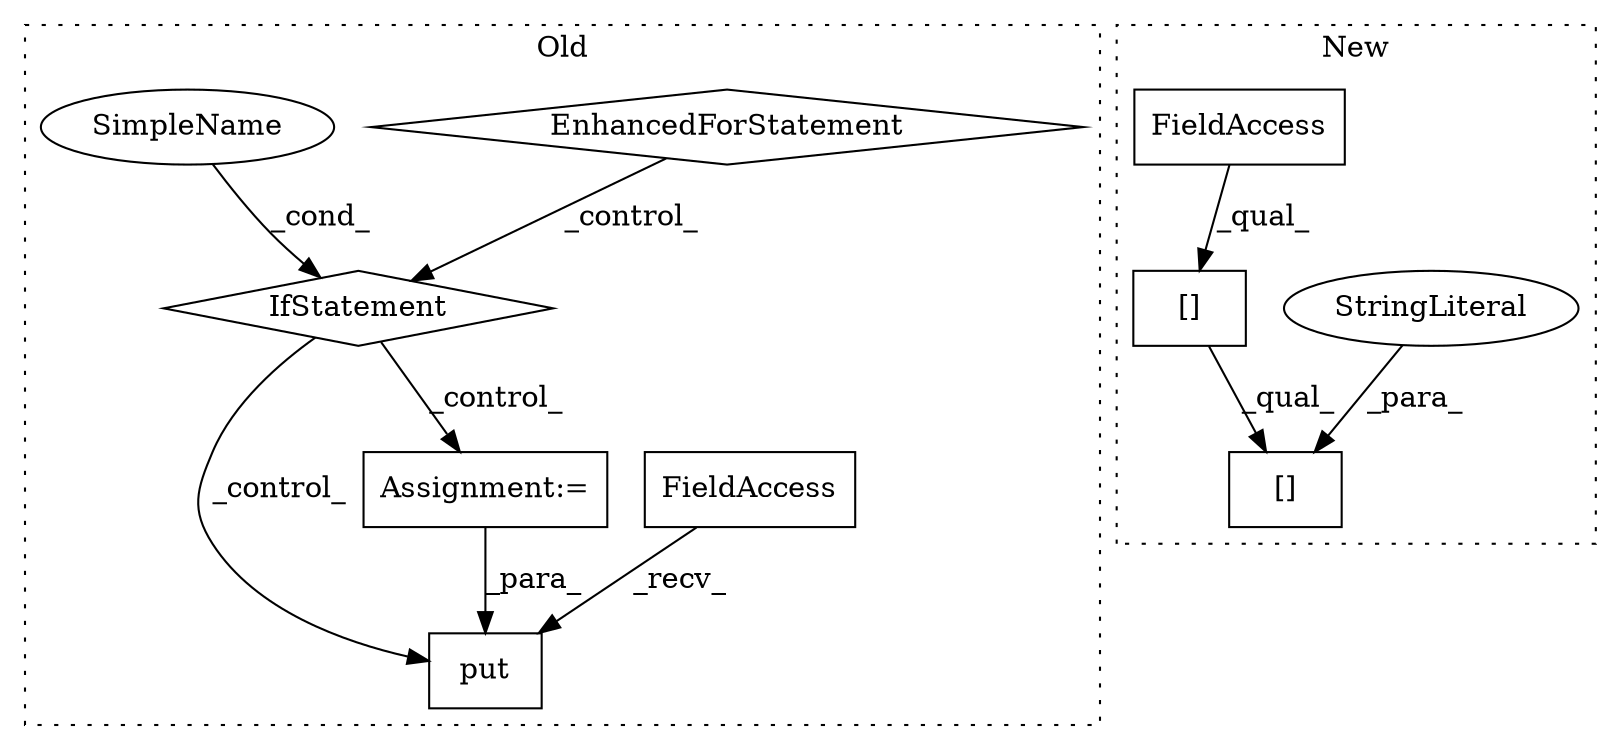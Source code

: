 digraph G {
subgraph cluster0 {
1 [label="put" a="32" s="6640,6657" l="4,1" shape="box"];
3 [label="FieldAccess" a="22" s="6632" l="7" shape="box"];
4 [label="Assignment:=" a="7" s="6619" l="1" shape="box"];
6 [label="EnhancedForStatement" a="70" s="6409,6510" l="73,2" shape="diamond"];
9 [label="IfStatement" a="25" s="6520,6556" l="4,2" shape="diamond"];
10 [label="SimpleName" a="42" s="" l="" shape="ellipse"];
label = "Old";
style="dotted";
}
subgraph cluster1 {
2 [label="[]" a="2" s="5013,5051" l="29,1" shape="box"];
5 [label="StringLiteral" a="45" s="5042" l="9" shape="ellipse"];
7 [label="[]" a="2" s="5013,5040" l="15,1" shape="box"];
8 [label="FieldAccess" a="22" s="5013" l="14" shape="box"];
label = "New";
style="dotted";
}
3 -> 1 [label="_recv_"];
4 -> 1 [label="_para_"];
5 -> 2 [label="_para_"];
6 -> 9 [label="_control_"];
7 -> 2 [label="_qual_"];
8 -> 7 [label="_qual_"];
9 -> 4 [label="_control_"];
9 -> 1 [label="_control_"];
10 -> 9 [label="_cond_"];
}
